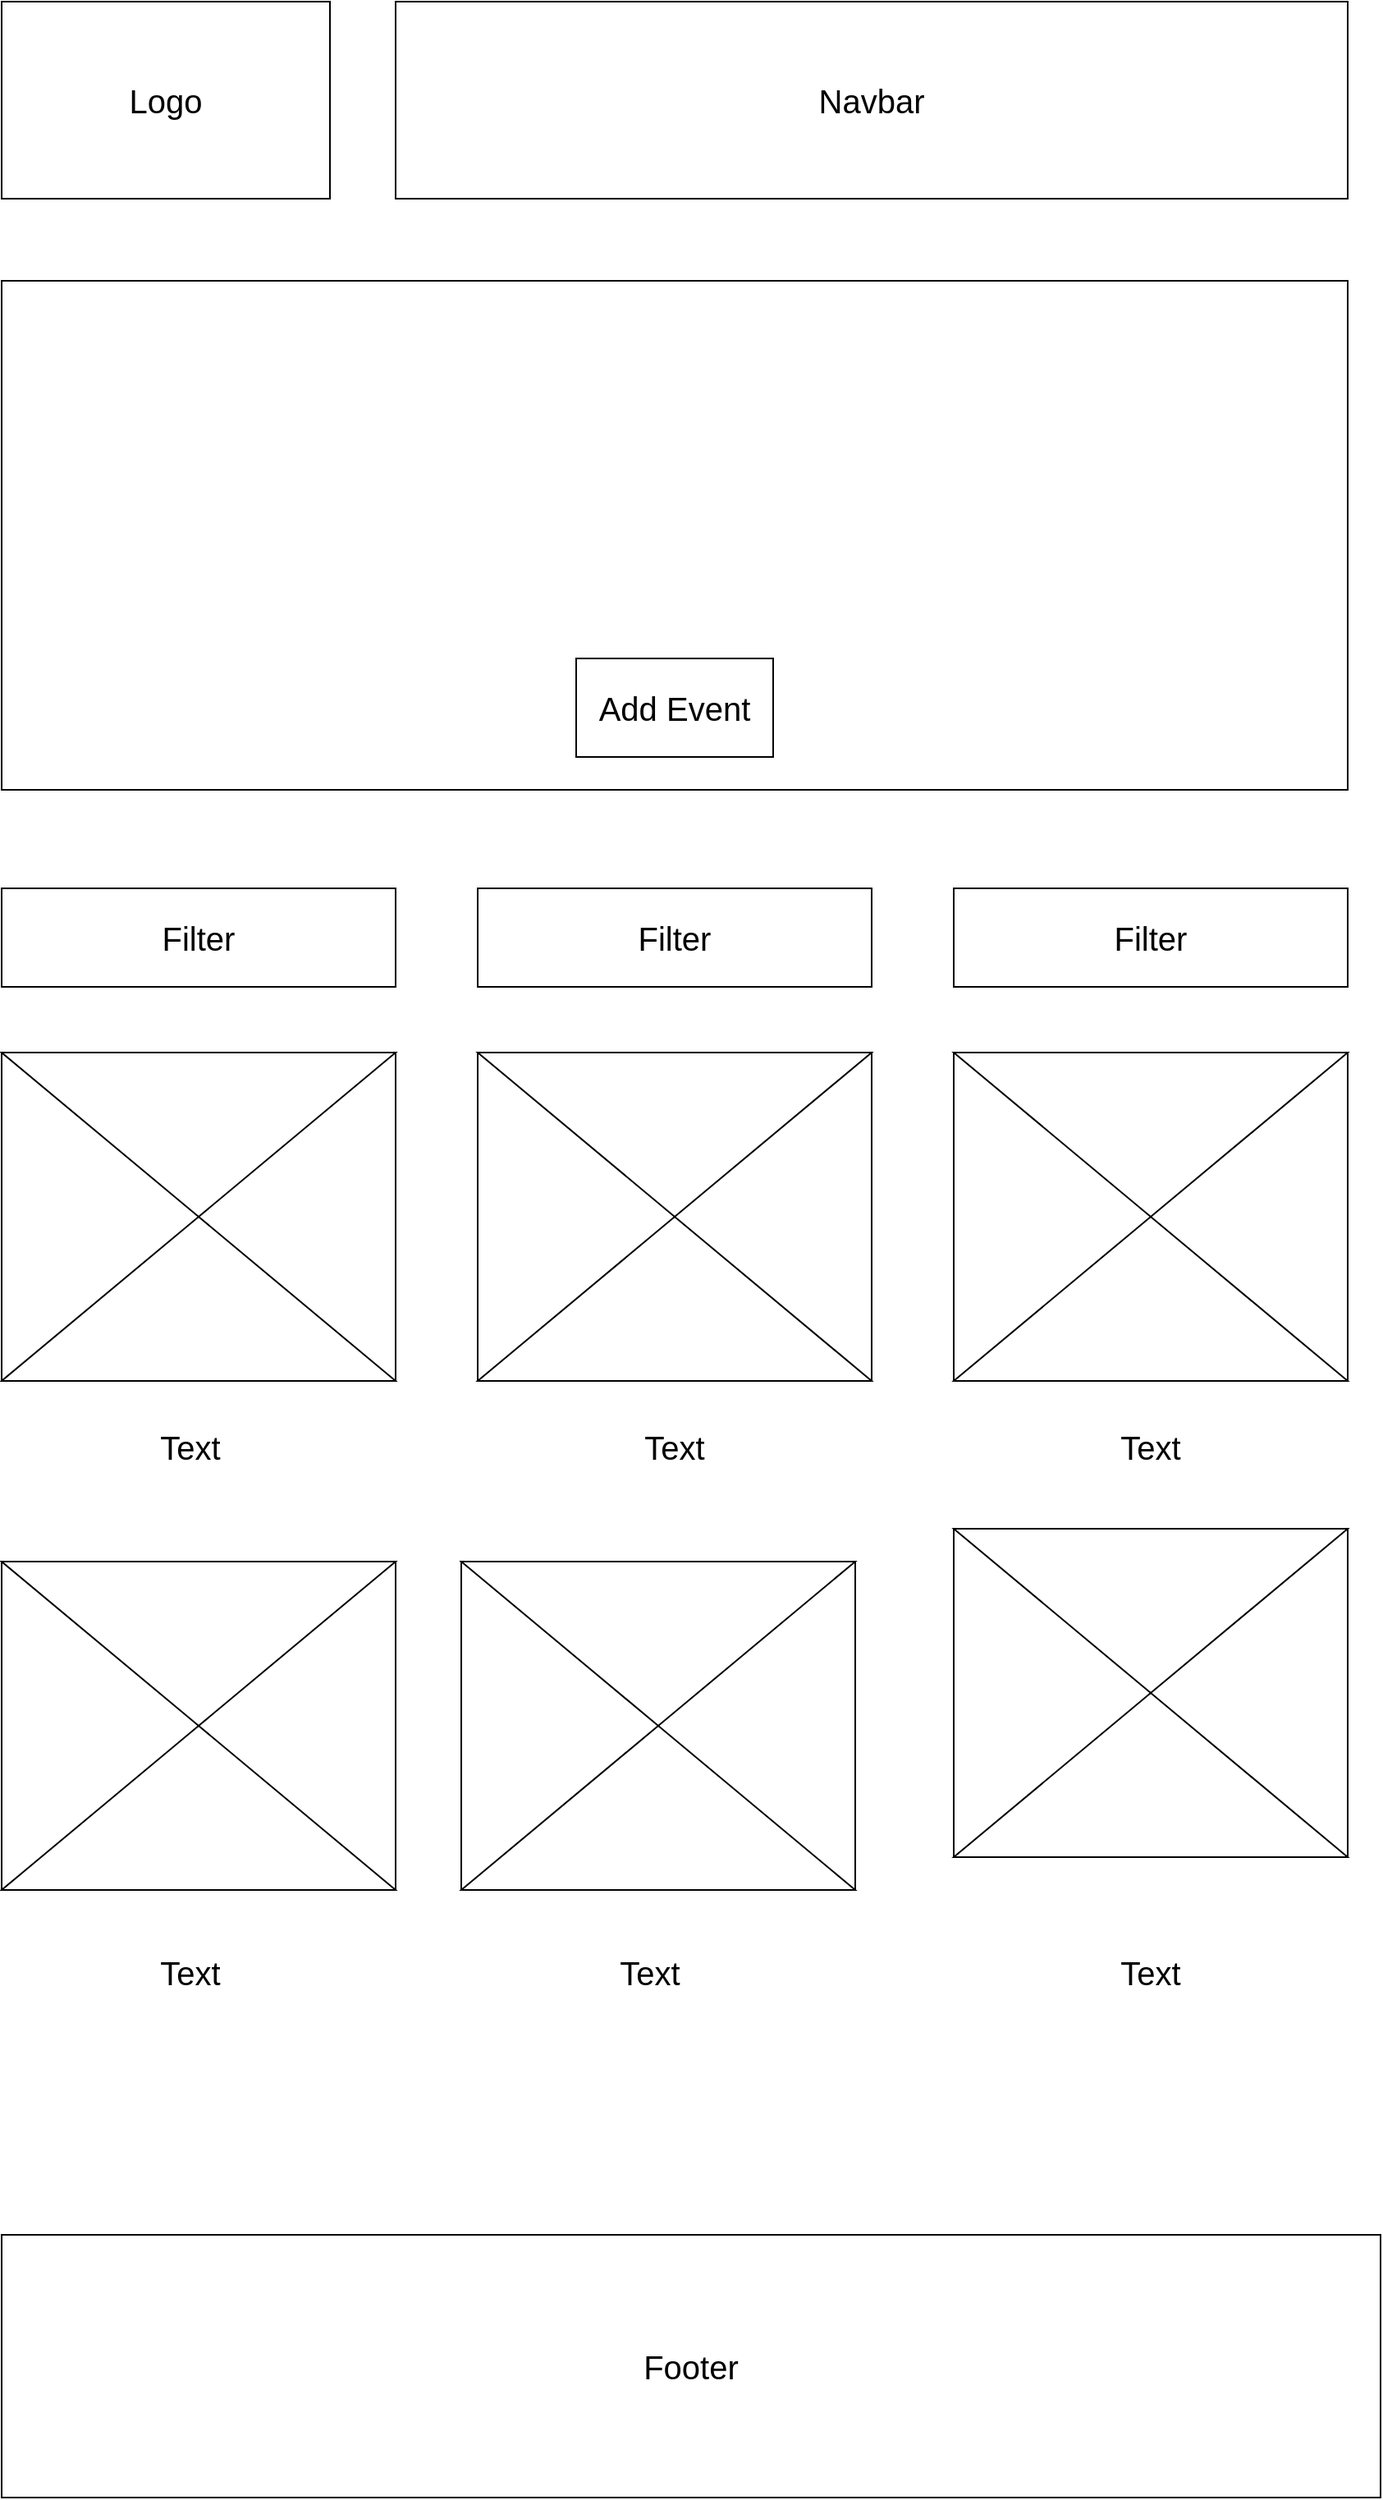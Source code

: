 <mxfile version="14.2.4" type="device" pages="3"><diagram id="fiamkaI72tLEB_TSm-BW" name="Events Page (desktop)"><mxGraphModel dx="1113" dy="649" grid="1" gridSize="10" guides="1" tooltips="1" connect="1" arrows="1" fold="1" page="1" pageScale="1" pageWidth="900" pageHeight="1600" math="0" shadow="0"><root><mxCell id="0"/><mxCell id="1" parent="0"/><mxCell id="wxZaTbEHRDYPJYOc4CoQ-10" value="&lt;font style=&quot;font-size: 20px&quot;&gt;Logo&lt;/font&gt;" style="rounded=0;whiteSpace=wrap;html=1;" vertex="1" parent="1"><mxGeometry x="40" y="40" width="200" height="120" as="geometry"/></mxCell><mxCell id="wxZaTbEHRDYPJYOc4CoQ-11" value="&lt;font style=&quot;font-size: 20px&quot;&gt;Navbar&lt;/font&gt;" style="rounded=0;whiteSpace=wrap;html=1;" vertex="1" parent="1"><mxGeometry x="280" y="40" width="580" height="120" as="geometry"/></mxCell><mxCell id="wxZaTbEHRDYPJYOc4CoQ-12" value="" style="rounded=0;whiteSpace=wrap;html=1;" vertex="1" parent="1"><mxGeometry x="40" y="210" width="820" height="310" as="geometry"/></mxCell><mxCell id="wxZaTbEHRDYPJYOc4CoQ-16" value="" style="rounded=0;whiteSpace=wrap;html=1;" vertex="1" parent="1"><mxGeometry x="620" y="680" width="240" height="200" as="geometry"/></mxCell><mxCell id="wxZaTbEHRDYPJYOc4CoQ-17" value="" style="rounded=0;whiteSpace=wrap;html=1;" vertex="1" parent="1"><mxGeometry x="330" y="680" width="240" height="200" as="geometry"/></mxCell><mxCell id="wxZaTbEHRDYPJYOc4CoQ-18" value="" style="rounded=0;whiteSpace=wrap;html=1;" vertex="1" parent="1"><mxGeometry x="40" y="680" width="240" height="200" as="geometry"/></mxCell><mxCell id="wxZaTbEHRDYPJYOc4CoQ-19" value="&lt;font style=&quot;font-size: 20px&quot;&gt;Filter&lt;/font&gt;" style="rounded=0;whiteSpace=wrap;html=1;" vertex="1" parent="1"><mxGeometry x="40" y="580" width="240" height="60" as="geometry"/></mxCell><mxCell id="wxZaTbEHRDYPJYOc4CoQ-20" value="&lt;font style=&quot;font-size: 20px&quot;&gt;Filter&lt;/font&gt;" style="rounded=0;whiteSpace=wrap;html=1;" vertex="1" parent="1"><mxGeometry x="330" y="580" width="240" height="60" as="geometry"/></mxCell><mxCell id="wxZaTbEHRDYPJYOc4CoQ-21" value="&lt;font style=&quot;font-size: 20px&quot;&gt;Filter&lt;/font&gt;" style="rounded=0;whiteSpace=wrap;html=1;" vertex="1" parent="1"><mxGeometry x="620" y="580" width="240" height="60" as="geometry"/></mxCell><mxCell id="wxZaTbEHRDYPJYOc4CoQ-28" value="&lt;font style=&quot;font-size: 20px&quot;&gt;Text&lt;/font&gt;" style="text;html=1;strokeColor=none;fillColor=none;align=center;verticalAlign=middle;whiteSpace=wrap;rounded=0;" vertex="1" parent="1"><mxGeometry x="40" y="910" width="230" height="20" as="geometry"/></mxCell><mxCell id="wxZaTbEHRDYPJYOc4CoQ-29" value="&lt;font style=&quot;font-size: 20px&quot;&gt;Text&lt;/font&gt;" style="text;html=1;strokeColor=none;fillColor=none;align=center;verticalAlign=middle;whiteSpace=wrap;rounded=0;" vertex="1" parent="1"><mxGeometry x="335" y="910" width="230" height="20" as="geometry"/></mxCell><mxCell id="wxZaTbEHRDYPJYOc4CoQ-30" value="&lt;font style=&quot;font-size: 20px&quot;&gt;Text&lt;/font&gt;" style="text;html=1;strokeColor=none;fillColor=none;align=center;verticalAlign=middle;whiteSpace=wrap;rounded=0;" vertex="1" parent="1"><mxGeometry x="625" y="910" width="230" height="20" as="geometry"/></mxCell><mxCell id="wxZaTbEHRDYPJYOc4CoQ-31" value="" style="shape=collate;whiteSpace=wrap;html=1;" vertex="1" parent="1"><mxGeometry x="40" y="680" width="240" height="200" as="geometry"/></mxCell><mxCell id="wxZaTbEHRDYPJYOc4CoQ-32" value="" style="shape=collate;whiteSpace=wrap;html=1;" vertex="1" parent="1"><mxGeometry x="330" y="680" width="240" height="200" as="geometry"/></mxCell><mxCell id="wxZaTbEHRDYPJYOc4CoQ-33" value="" style="shape=collate;whiteSpace=wrap;html=1;" vertex="1" parent="1"><mxGeometry x="620" y="680" width="240" height="200" as="geometry"/></mxCell><mxCell id="wxZaTbEHRDYPJYOc4CoQ-34" value="&lt;font style=&quot;font-size: 20px&quot;&gt;Add Event&lt;/font&gt;" style="rounded=0;whiteSpace=wrap;html=1;" vertex="1" parent="1"><mxGeometry x="390" y="440" width="120" height="60" as="geometry"/></mxCell><mxCell id="wxZaTbEHRDYPJYOc4CoQ-35" value="" style="rounded=0;whiteSpace=wrap;html=1;" vertex="1" parent="1"><mxGeometry x="40" y="990" width="240" height="200" as="geometry"/></mxCell><mxCell id="wxZaTbEHRDYPJYOc4CoQ-36" value="" style="shape=collate;whiteSpace=wrap;html=1;" vertex="1" parent="1"><mxGeometry x="40" y="990" width="240" height="200" as="geometry"/></mxCell><mxCell id="wxZaTbEHRDYPJYOc4CoQ-40" value="" style="rounded=0;whiteSpace=wrap;html=1;" vertex="1" parent="1"><mxGeometry x="620" y="970" width="240" height="200" as="geometry"/></mxCell><mxCell id="wxZaTbEHRDYPJYOc4CoQ-41" value="" style="rounded=0;whiteSpace=wrap;html=1;" vertex="1" parent="1"><mxGeometry x="320" y="990" width="240" height="200" as="geometry"/></mxCell><mxCell id="wxZaTbEHRDYPJYOc4CoQ-38" value="" style="shape=collate;whiteSpace=wrap;html=1;" vertex="1" parent="1"><mxGeometry x="620" y="970" width="240" height="200" as="geometry"/></mxCell><mxCell id="wxZaTbEHRDYPJYOc4CoQ-37" value="" style="shape=collate;whiteSpace=wrap;html=1;" vertex="1" parent="1"><mxGeometry x="320" y="990" width="240" height="200" as="geometry"/></mxCell><mxCell id="wxZaTbEHRDYPJYOc4CoQ-42" value="&lt;font style=&quot;font-size: 20px&quot;&gt;Text&lt;/font&gt;" style="text;html=1;strokeColor=none;fillColor=none;align=center;verticalAlign=middle;whiteSpace=wrap;rounded=0;" vertex="1" parent="1"><mxGeometry x="40" y="1230" width="230" height="20" as="geometry"/></mxCell><mxCell id="wxZaTbEHRDYPJYOc4CoQ-43" value="&lt;font style=&quot;font-size: 20px&quot;&gt;Text&lt;/font&gt;" style="text;html=1;strokeColor=none;fillColor=none;align=center;verticalAlign=middle;whiteSpace=wrap;rounded=0;" vertex="1" parent="1"><mxGeometry x="320" y="1230" width="230" height="20" as="geometry"/></mxCell><mxCell id="wxZaTbEHRDYPJYOc4CoQ-45" value="&lt;font style=&quot;font-size: 20px&quot;&gt;Text&lt;/font&gt;" style="text;html=1;strokeColor=none;fillColor=none;align=center;verticalAlign=middle;whiteSpace=wrap;rounded=0;" vertex="1" parent="1"><mxGeometry x="625" y="1230" width="230" height="20" as="geometry"/></mxCell><mxCell id="wxZaTbEHRDYPJYOc4CoQ-46" value="&lt;font style=&quot;font-size: 20px&quot;&gt;Footer&lt;/font&gt;" style="rounded=0;whiteSpace=wrap;html=1;" vertex="1" parent="1"><mxGeometry x="40" y="1400" width="840" height="160" as="geometry"/></mxCell></root></mxGraphModel></diagram><diagram id="VJWEHfaRoGXPzL02jfCx" name="Events Page (mobile)"><mxGraphModel dx="1892" dy="1104" grid="1" gridSize="10" guides="1" tooltips="1" connect="1" arrows="1" fold="1" page="1" pageScale="1" pageWidth="900" pageHeight="1600" math="0" shadow="0"><root><mxCell id="gjlbkiiy81h5Wz2FX8bX-0"/><mxCell id="gjlbkiiy81h5Wz2FX8bX-1" parent="gjlbkiiy81h5Wz2FX8bX-0"/><mxCell id="2UjPejuKDiYoz46cJFzR-0" value="&lt;font style=&quot;font-size: 20px&quot;&gt;Logo&lt;/font&gt;" style="rounded=0;whiteSpace=wrap;html=1;" vertex="1" parent="gjlbkiiy81h5Wz2FX8bX-1"><mxGeometry x="40" y="30" width="160" height="90" as="geometry"/></mxCell><mxCell id="a-A_OKlh6A2ZCJ1fwa51-1" value="" style="endArrow=none;html=1;" edge="1" parent="gjlbkiiy81h5Wz2FX8bX-1"><mxGeometry width="50" height="50" relative="1" as="geometry"><mxPoint x="780" y="100" as="sourcePoint"/><mxPoint x="840" y="100" as="targetPoint"/></mxGeometry></mxCell><mxCell id="a-A_OKlh6A2ZCJ1fwa51-5" value="" style="endArrow=none;html=1;" edge="1" parent="gjlbkiiy81h5Wz2FX8bX-1"><mxGeometry width="50" height="50" relative="1" as="geometry"><mxPoint x="780" y="74" as="sourcePoint"/><mxPoint x="840" y="74" as="targetPoint"/></mxGeometry></mxCell><mxCell id="a-A_OKlh6A2ZCJ1fwa51-6" value="" style="endArrow=none;html=1;" edge="1" parent="gjlbkiiy81h5Wz2FX8bX-1"><mxGeometry width="50" height="50" relative="1" as="geometry"><mxPoint x="780" y="50" as="sourcePoint"/><mxPoint x="840" y="50" as="targetPoint"/></mxGeometry></mxCell><mxCell id="BcnpM52CIy8VyUZkGnqi-0" value="" style="rounded=0;whiteSpace=wrap;html=1;" vertex="1" parent="gjlbkiiy81h5Wz2FX8bX-1"><mxGeometry x="40" y="200" width="820" height="360" as="geometry"/></mxCell><mxCell id="bS5g8pgtfIsjhvnVJBfj-0" value="&lt;font style=&quot;font-size: 20px&quot;&gt;Add Event&lt;/font&gt;" style="rounded=0;whiteSpace=wrap;html=1;" vertex="1" parent="gjlbkiiy81h5Wz2FX8bX-1"><mxGeometry x="40" y="1430" width="820" height="130" as="geometry"/></mxCell><mxCell id="bS5g8pgtfIsjhvnVJBfj-1" value="" style="rounded=0;whiteSpace=wrap;html=1;" vertex="1" parent="gjlbkiiy81h5Wz2FX8bX-1"><mxGeometry x="40" y="600" width="820" height="200" as="geometry"/></mxCell><mxCell id="4WcOBarug-WTPXKMsayQ-2" value="" style="rounded=0;whiteSpace=wrap;html=1;" vertex="1" parent="gjlbkiiy81h5Wz2FX8bX-1"><mxGeometry x="40" y="840" width="820" height="200" as="geometry"/></mxCell><mxCell id="4WcOBarug-WTPXKMsayQ-3" value="" style="rounded=0;whiteSpace=wrap;html=1;" vertex="1" parent="gjlbkiiy81h5Wz2FX8bX-1"><mxGeometry x="40" y="1080" width="820" height="200" as="geometry"/></mxCell><mxCell id="4WcOBarug-WTPXKMsayQ-4" value="&lt;h1&gt;&lt;font style=&quot;font-size: 28px&quot;&gt;Heading&lt;/font&gt;&lt;/h1&gt;&lt;p&gt;&lt;font style=&quot;font-size: 17px&quot;&gt;Lorem ipsum dolor sit amet, consectetur adipisicing elit, sed do eiusmod tempor incididunt ut labore et dolore magna aliqua.&lt;/font&gt;&lt;/p&gt;" style="text;html=1;strokeColor=none;fillColor=none;spacing=5;spacingTop=-20;whiteSpace=wrap;overflow=hidden;rounded=0;" vertex="1" parent="gjlbkiiy81h5Wz2FX8bX-1"><mxGeometry x="60" y="680" width="740" height="100" as="geometry"/></mxCell><mxCell id="4WcOBarug-WTPXKMsayQ-5" value="&lt;h1&gt;&lt;font style=&quot;font-size: 28px&quot;&gt;Heading&lt;/font&gt;&lt;/h1&gt;&lt;p&gt;&lt;font style=&quot;font-size: 17px&quot;&gt;Lorem ipsum dolor sit amet, consectetur adipisicing elit, sed do eiusmod tempor incididunt ut labore et dolore magna aliqua.&lt;/font&gt;&lt;/p&gt;" style="text;html=1;strokeColor=none;fillColor=none;spacing=5;spacingTop=-20;whiteSpace=wrap;overflow=hidden;rounded=0;" vertex="1" parent="gjlbkiiy81h5Wz2FX8bX-1"><mxGeometry x="60" y="920" width="740" height="100" as="geometry"/></mxCell><mxCell id="4WcOBarug-WTPXKMsayQ-6" value="&lt;h1&gt;&lt;font style=&quot;font-size: 28px&quot;&gt;Heading&lt;/font&gt;&lt;/h1&gt;&lt;p&gt;&lt;font style=&quot;font-size: 17px&quot;&gt;Lorem ipsum dolor sit amet, consectetur adipisicing elit, sed do eiusmod tempor incididunt ut labore et dolore magna aliqua.&lt;/font&gt;&lt;/p&gt;" style="text;html=1;strokeColor=none;fillColor=none;spacing=5;spacingTop=-20;whiteSpace=wrap;overflow=hidden;rounded=0;" vertex="1" parent="gjlbkiiy81h5Wz2FX8bX-1"><mxGeometry x="70" y="1160" width="740" height="100" as="geometry"/></mxCell></root></mxGraphModel></diagram><diagram id="SbcmJslsAFOB-dECcOiI" name="Event Details(desktop &amp; mobile)"><mxGraphModel dx="1577" dy="920" grid="1" gridSize="1" guides="1" tooltips="1" connect="1" arrows="1" fold="1" page="1" pageScale="1" pageWidth="900" pageHeight="1600" math="0" shadow="0"><root><mxCell id="M9fD_HtsVcbmd8kd75iE-0"/><mxCell id="M9fD_HtsVcbmd8kd75iE-1" parent="M9fD_HtsVcbmd8kd75iE-0"/><mxCell id="eYHU6vkcpdGyNCSmBL05-0" value="&lt;font style=&quot;font-size: 20px&quot;&gt;Event Details&lt;/font&gt;" style="rounded=0;whiteSpace=wrap;html=1;" vertex="1" parent="M9fD_HtsVcbmd8kd75iE-1"><mxGeometry x="32" y="569" width="838" height="222" as="geometry"/></mxCell><mxCell id="PNlPCHljmTiYu03CY0ri-0" value="&lt;font style=&quot;font-size: 20px&quot;&gt;Logo&lt;/font&gt;" style="rounded=0;whiteSpace=wrap;html=1;" vertex="1" parent="M9fD_HtsVcbmd8kd75iE-1"><mxGeometry x="32" y="32" width="210" height="126" as="geometry"/></mxCell><mxCell id="jaJanNS7HoGOk9ekaCpS-0" value="&lt;font style=&quot;font-size: 20px&quot;&gt;Navbar&lt;/font&gt;" style="rounded=0;whiteSpace=wrap;html=1;" vertex="1" parent="M9fD_HtsVcbmd8kd75iE-1"><mxGeometry x="288" y="32" width="580" height="125" as="geometry"/></mxCell><mxCell id="krQA0PFpI2_8qgLkK1d8-0" value="" style="rounded=0;whiteSpace=wrap;html=1;" vertex="1" parent="M9fD_HtsVcbmd8kd75iE-1"><mxGeometry x="32" y="217" width="839" height="310" as="geometry"/></mxCell><mxCell id="Evkr2X8r2aLpiB1KO9Y5-3" value="&lt;span style=&quot;font-size: 40px&quot;&gt;Event Title&lt;/span&gt;" style="text;html=1;strokeColor=none;fillColor=none;align=center;verticalAlign=middle;whiteSpace=wrap;rounded=0;strokeWidth=40;" vertex="1" parent="M9fD_HtsVcbmd8kd75iE-1"><mxGeometry x="80" y="430" width="250" height="60" as="geometry"/></mxCell><mxCell id="eYHU6vkcpdGyNCSmBL05-2" value="&lt;span style=&quot;font-size: 20px&quot;&gt;Comment&lt;/span&gt;" style="rounded=0;whiteSpace=wrap;html=1;strokeWidth=1;" vertex="1" parent="M9fD_HtsVcbmd8kd75iE-1"><mxGeometry x="33" y="843" width="840" height="537" as="geometry"/></mxCell><mxCell id="eYHU6vkcpdGyNCSmBL05-3" value="&lt;font style=&quot;font-size: 20px&quot;&gt;Input area&lt;/font&gt;" style="rounded=0;whiteSpace=wrap;html=1;strokeWidth=1;" vertex="1" parent="M9fD_HtsVcbmd8kd75iE-1"><mxGeometry x="29" y="1419" width="840" height="80" as="geometry"/></mxCell><mxCell id="eYHU6vkcpdGyNCSmBL05-4" value="&lt;font style=&quot;font-size: 20px&quot;&gt;Submit&lt;/font&gt;" style="rounded=0;whiteSpace=wrap;html=1;strokeWidth=1;" vertex="1" parent="M9fD_HtsVcbmd8kd75iE-1"><mxGeometry x="401" y="1522" width="147" height="60" as="geometry"/></mxCell></root></mxGraphModel></diagram></mxfile>